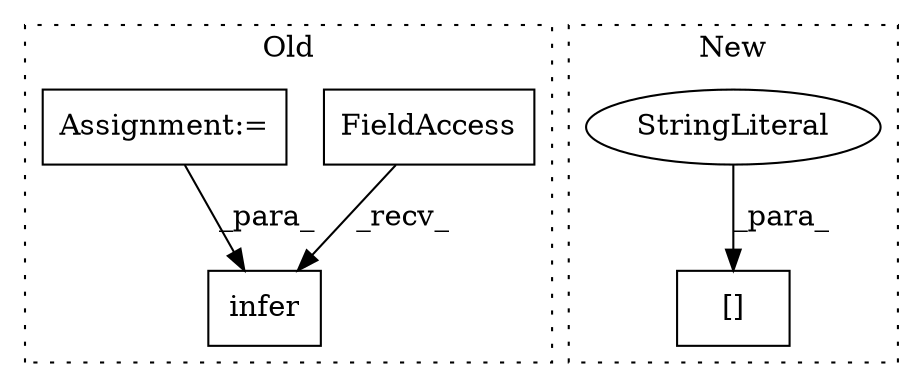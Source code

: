 digraph G {
subgraph cluster0 {
1 [label="infer" a="32" s="4317,4339" l="6,1" shape="box"];
3 [label="FieldAccess" a="22" s="4297" l="19" shape="box"];
5 [label="Assignment:=" a="7" s="4222" l="1" shape="box"];
label = "Old";
style="dotted";
}
subgraph cluster1 {
2 [label="[]" a="2" s="3946,3997" l="12,1" shape="box"];
4 [label="StringLiteral" a="45" s="3958" l="39" shape="ellipse"];
label = "New";
style="dotted";
}
3 -> 1 [label="_recv_"];
4 -> 2 [label="_para_"];
5 -> 1 [label="_para_"];
}